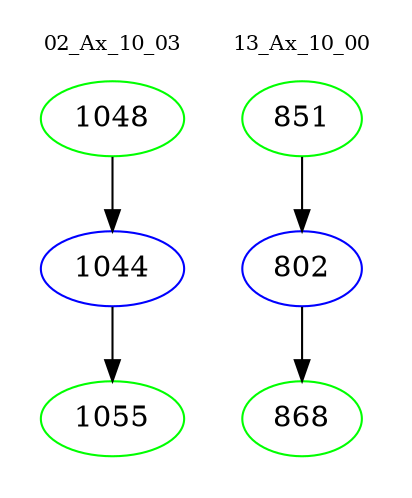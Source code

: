 digraph{
subgraph cluster_0 {
color = white
label = "02_Ax_10_03";
fontsize=10;
T0_1048 [label="1048", color="green"]
T0_1048 -> T0_1044 [color="black"]
T0_1044 [label="1044", color="blue"]
T0_1044 -> T0_1055 [color="black"]
T0_1055 [label="1055", color="green"]
}
subgraph cluster_1 {
color = white
label = "13_Ax_10_00";
fontsize=10;
T1_851 [label="851", color="green"]
T1_851 -> T1_802 [color="black"]
T1_802 [label="802", color="blue"]
T1_802 -> T1_868 [color="black"]
T1_868 [label="868", color="green"]
}
}
